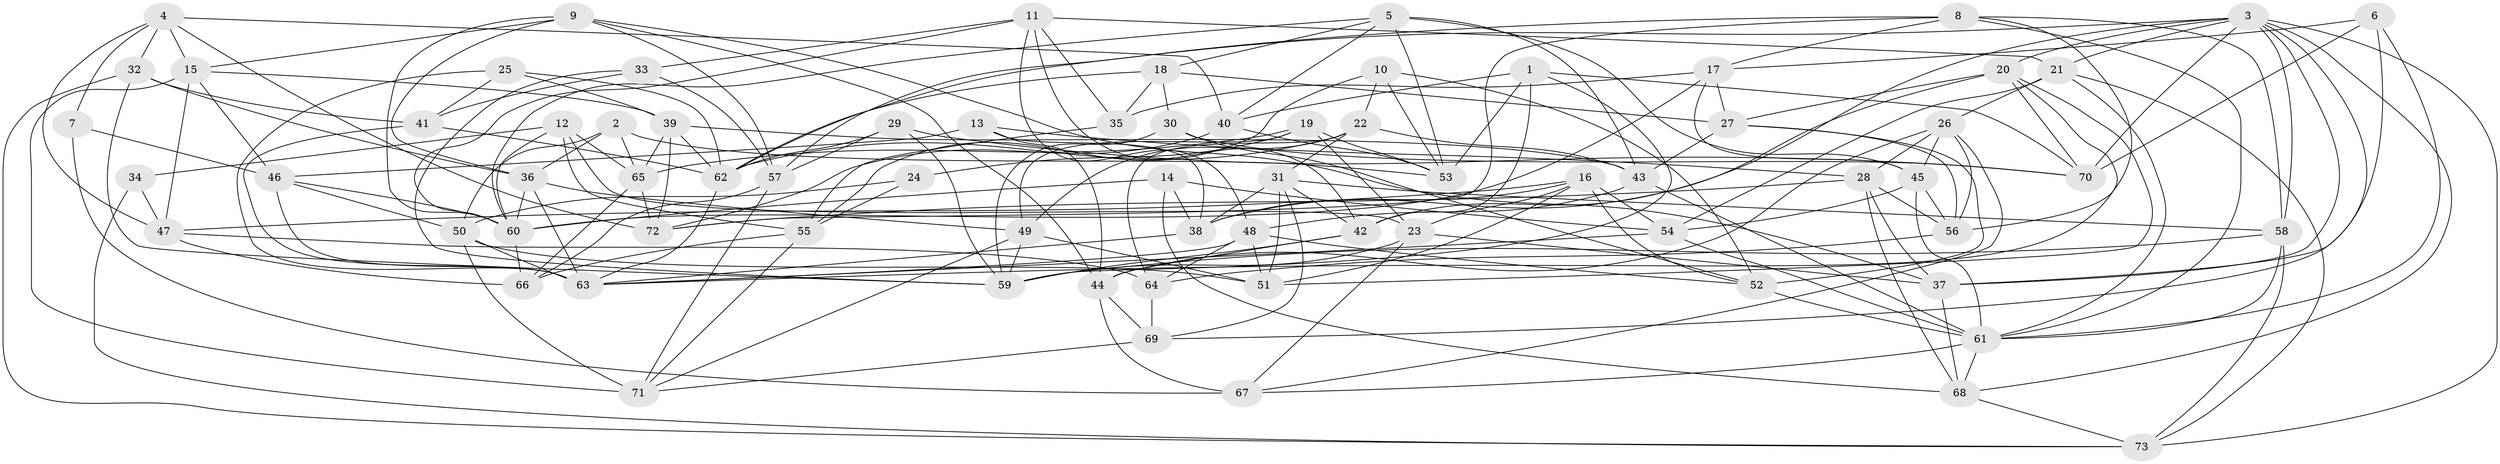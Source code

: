 // original degree distribution, {4: 1.0}
// Generated by graph-tools (version 1.1) at 2025/26/03/09/25 03:26:58]
// undirected, 73 vertices, 209 edges
graph export_dot {
graph [start="1"]
  node [color=gray90,style=filled];
  1;
  2;
  3;
  4;
  5;
  6;
  7;
  8;
  9;
  10;
  11;
  12;
  13;
  14;
  15;
  16;
  17;
  18;
  19;
  20;
  21;
  22;
  23;
  24;
  25;
  26;
  27;
  28;
  29;
  30;
  31;
  32;
  33;
  34;
  35;
  36;
  37;
  38;
  39;
  40;
  41;
  42;
  43;
  44;
  45;
  46;
  47;
  48;
  49;
  50;
  51;
  52;
  53;
  54;
  55;
  56;
  57;
  58;
  59;
  60;
  61;
  62;
  63;
  64;
  65;
  66;
  67;
  68;
  69;
  70;
  71;
  72;
  73;
  1 -- 40 [weight=2.0];
  1 -- 42 [weight=1.0];
  1 -- 53 [weight=1.0];
  1 -- 59 [weight=1.0];
  1 -- 70 [weight=1.0];
  2 -- 36 [weight=1.0];
  2 -- 50 [weight=1.0];
  2 -- 53 [weight=1.0];
  2 -- 65 [weight=1.0];
  3 -- 20 [weight=1.0];
  3 -- 21 [weight=1.0];
  3 -- 37 [weight=1.0];
  3 -- 42 [weight=1.0];
  3 -- 58 [weight=1.0];
  3 -- 62 [weight=1.0];
  3 -- 68 [weight=1.0];
  3 -- 69 [weight=1.0];
  3 -- 70 [weight=1.0];
  3 -- 73 [weight=1.0];
  4 -- 7 [weight=1.0];
  4 -- 15 [weight=1.0];
  4 -- 32 [weight=1.0];
  4 -- 40 [weight=1.0];
  4 -- 47 [weight=1.0];
  4 -- 72 [weight=1.0];
  5 -- 18 [weight=1.0];
  5 -- 40 [weight=1.0];
  5 -- 43 [weight=1.0];
  5 -- 45 [weight=1.0];
  5 -- 53 [weight=1.0];
  5 -- 60 [weight=1.0];
  6 -- 17 [weight=1.0];
  6 -- 37 [weight=1.0];
  6 -- 61 [weight=1.0];
  6 -- 70 [weight=1.0];
  7 -- 46 [weight=1.0];
  7 -- 67 [weight=2.0];
  8 -- 17 [weight=1.0];
  8 -- 56 [weight=1.0];
  8 -- 57 [weight=1.0];
  8 -- 58 [weight=1.0];
  8 -- 61 [weight=1.0];
  8 -- 72 [weight=1.0];
  9 -- 15 [weight=1.0];
  9 -- 36 [weight=1.0];
  9 -- 37 [weight=1.0];
  9 -- 44 [weight=1.0];
  9 -- 57 [weight=1.0];
  9 -- 60 [weight=1.0];
  10 -- 22 [weight=1.0];
  10 -- 52 [weight=1.0];
  10 -- 53 [weight=1.0];
  10 -- 55 [weight=1.0];
  11 -- 21 [weight=1.0];
  11 -- 33 [weight=1.0];
  11 -- 35 [weight=1.0];
  11 -- 42 [weight=1.0];
  11 -- 48 [weight=1.0];
  11 -- 60 [weight=1.0];
  12 -- 23 [weight=1.0];
  12 -- 34 [weight=2.0];
  12 -- 55 [weight=1.0];
  12 -- 60 [weight=1.0];
  12 -- 65 [weight=1.0];
  13 -- 28 [weight=1.0];
  13 -- 38 [weight=1.0];
  13 -- 44 [weight=1.0];
  13 -- 46 [weight=1.0];
  14 -- 38 [weight=1.0];
  14 -- 54 [weight=1.0];
  14 -- 60 [weight=1.0];
  14 -- 68 [weight=1.0];
  15 -- 39 [weight=1.0];
  15 -- 46 [weight=1.0];
  15 -- 47 [weight=1.0];
  15 -- 71 [weight=1.0];
  16 -- 23 [weight=1.0];
  16 -- 38 [weight=1.0];
  16 -- 47 [weight=1.0];
  16 -- 51 [weight=1.0];
  16 -- 52 [weight=1.0];
  16 -- 54 [weight=1.0];
  17 -- 27 [weight=1.0];
  17 -- 35 [weight=1.0];
  17 -- 45 [weight=1.0];
  17 -- 60 [weight=1.0];
  18 -- 27 [weight=1.0];
  18 -- 30 [weight=1.0];
  18 -- 35 [weight=1.0];
  18 -- 62 [weight=2.0];
  19 -- 23 [weight=1.0];
  19 -- 24 [weight=2.0];
  19 -- 49 [weight=1.0];
  19 -- 53 [weight=1.0];
  19 -- 65 [weight=1.0];
  20 -- 27 [weight=1.0];
  20 -- 38 [weight=1.0];
  20 -- 51 [weight=1.0];
  20 -- 63 [weight=1.0];
  20 -- 70 [weight=1.0];
  21 -- 26 [weight=1.0];
  21 -- 54 [weight=1.0];
  21 -- 61 [weight=1.0];
  21 -- 73 [weight=1.0];
  22 -- 31 [weight=1.0];
  22 -- 43 [weight=1.0];
  22 -- 49 [weight=1.0];
  22 -- 62 [weight=1.0];
  22 -- 64 [weight=1.0];
  23 -- 37 [weight=1.0];
  23 -- 59 [weight=1.0];
  23 -- 67 [weight=1.0];
  24 -- 50 [weight=1.0];
  24 -- 55 [weight=1.0];
  25 -- 39 [weight=1.0];
  25 -- 41 [weight=1.0];
  25 -- 62 [weight=1.0];
  25 -- 63 [weight=1.0];
  26 -- 28 [weight=1.0];
  26 -- 44 [weight=1.0];
  26 -- 45 [weight=1.0];
  26 -- 56 [weight=1.0];
  26 -- 67 [weight=1.0];
  27 -- 43 [weight=1.0];
  27 -- 52 [weight=1.0];
  27 -- 56 [weight=1.0];
  28 -- 37 [weight=1.0];
  28 -- 56 [weight=1.0];
  28 -- 68 [weight=1.0];
  28 -- 72 [weight=1.0];
  29 -- 57 [weight=1.0];
  29 -- 59 [weight=1.0];
  29 -- 62 [weight=1.0];
  29 -- 70 [weight=1.0];
  30 -- 52 [weight=1.0];
  30 -- 59 [weight=1.0];
  30 -- 70 [weight=1.0];
  31 -- 38 [weight=1.0];
  31 -- 42 [weight=1.0];
  31 -- 51 [weight=1.0];
  31 -- 58 [weight=1.0];
  31 -- 69 [weight=1.0];
  32 -- 36 [weight=1.0];
  32 -- 41 [weight=1.0];
  32 -- 59 [weight=2.0];
  32 -- 73 [weight=1.0];
  33 -- 41 [weight=1.0];
  33 -- 57 [weight=1.0];
  33 -- 59 [weight=1.0];
  34 -- 47 [weight=1.0];
  34 -- 73 [weight=1.0];
  35 -- 55 [weight=1.0];
  36 -- 49 [weight=1.0];
  36 -- 60 [weight=1.0];
  36 -- 63 [weight=1.0];
  37 -- 68 [weight=1.0];
  38 -- 63 [weight=1.0];
  39 -- 43 [weight=1.0];
  39 -- 62 [weight=1.0];
  39 -- 65 [weight=1.0];
  39 -- 72 [weight=1.0];
  40 -- 53 [weight=1.0];
  40 -- 72 [weight=1.0];
  41 -- 62 [weight=2.0];
  41 -- 63 [weight=1.0];
  42 -- 44 [weight=1.0];
  42 -- 59 [weight=1.0];
  43 -- 48 [weight=1.0];
  43 -- 61 [weight=1.0];
  44 -- 67 [weight=1.0];
  44 -- 69 [weight=1.0];
  45 -- 54 [weight=1.0];
  45 -- 56 [weight=1.0];
  45 -- 61 [weight=1.0];
  46 -- 50 [weight=1.0];
  46 -- 60 [weight=1.0];
  46 -- 63 [weight=1.0];
  47 -- 64 [weight=1.0];
  47 -- 66 [weight=1.0];
  48 -- 51 [weight=1.0];
  48 -- 52 [weight=1.0];
  48 -- 63 [weight=1.0];
  48 -- 64 [weight=1.0];
  49 -- 51 [weight=1.0];
  49 -- 59 [weight=1.0];
  49 -- 71 [weight=1.0];
  50 -- 51 [weight=1.0];
  50 -- 63 [weight=1.0];
  50 -- 71 [weight=1.0];
  52 -- 61 [weight=1.0];
  54 -- 61 [weight=1.0];
  54 -- 63 [weight=1.0];
  55 -- 66 [weight=1.0];
  55 -- 71 [weight=1.0];
  56 -- 64 [weight=1.0];
  57 -- 66 [weight=1.0];
  57 -- 71 [weight=1.0];
  58 -- 59 [weight=1.0];
  58 -- 61 [weight=1.0];
  58 -- 73 [weight=1.0];
  60 -- 66 [weight=2.0];
  61 -- 67 [weight=1.0];
  61 -- 68 [weight=1.0];
  62 -- 63 [weight=1.0];
  64 -- 69 [weight=2.0];
  65 -- 66 [weight=1.0];
  65 -- 72 [weight=1.0];
  68 -- 73 [weight=1.0];
  69 -- 71 [weight=1.0];
}
